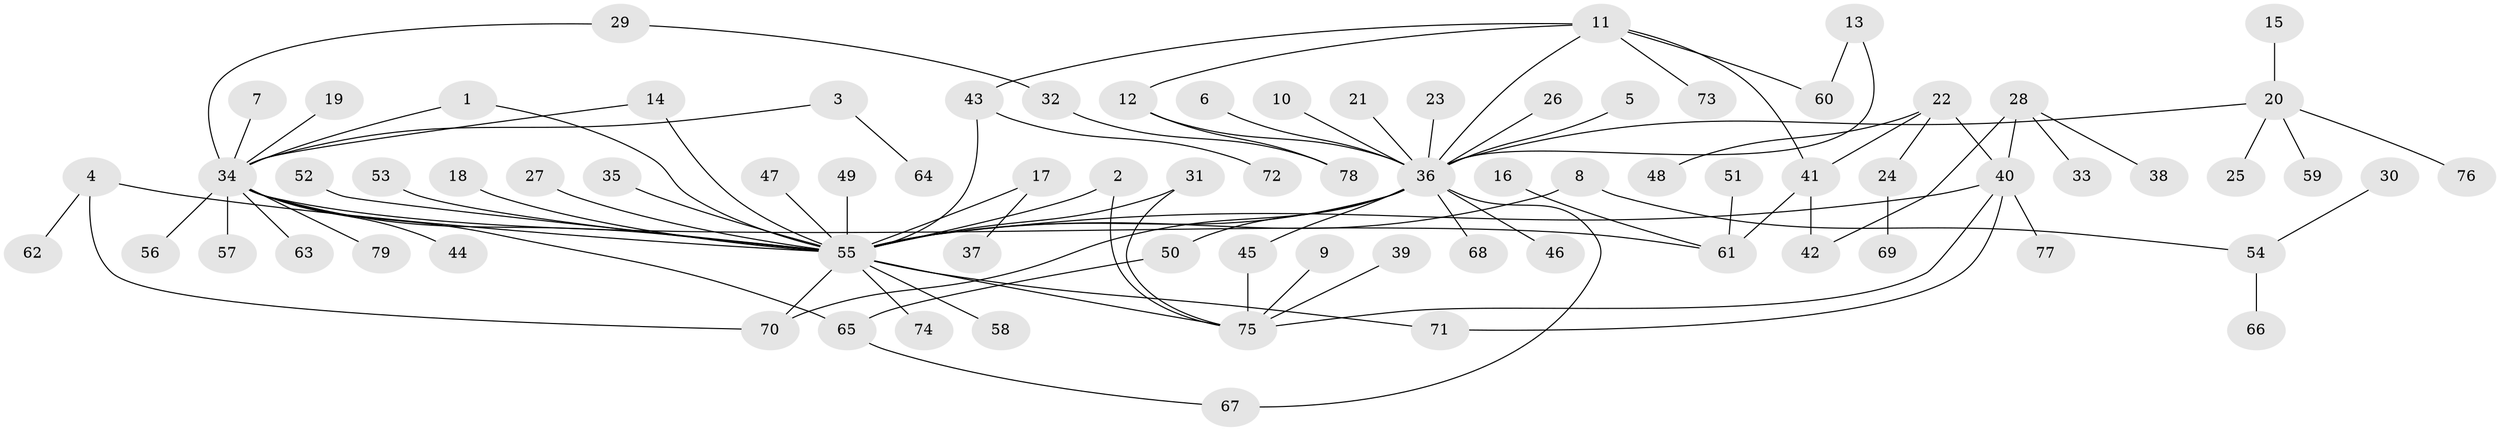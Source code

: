 // original degree distribution, {2: 0.16793893129770993, 26: 0.007633587786259542, 3: 0.09923664122137404, 15: 0.007633587786259542, 9: 0.007633587786259542, 5: 0.015267175572519083, 18: 0.007633587786259542, 1: 0.5954198473282443, 4: 0.05343511450381679, 6: 0.022900763358778626, 8: 0.007633587786259542, 7: 0.007633587786259542}
// Generated by graph-tools (version 1.1) at 2025/36/03/04/25 23:36:46]
// undirected, 79 vertices, 96 edges
graph export_dot {
  node [color=gray90,style=filled];
  1;
  2;
  3;
  4;
  5;
  6;
  7;
  8;
  9;
  10;
  11;
  12;
  13;
  14;
  15;
  16;
  17;
  18;
  19;
  20;
  21;
  22;
  23;
  24;
  25;
  26;
  27;
  28;
  29;
  30;
  31;
  32;
  33;
  34;
  35;
  36;
  37;
  38;
  39;
  40;
  41;
  42;
  43;
  44;
  45;
  46;
  47;
  48;
  49;
  50;
  51;
  52;
  53;
  54;
  55;
  56;
  57;
  58;
  59;
  60;
  61;
  62;
  63;
  64;
  65;
  66;
  67;
  68;
  69;
  70;
  71;
  72;
  73;
  74;
  75;
  76;
  77;
  78;
  79;
  1 -- 34 [weight=1.0];
  1 -- 55 [weight=1.0];
  2 -- 55 [weight=1.0];
  2 -- 75 [weight=1.0];
  3 -- 34 [weight=1.0];
  3 -- 64 [weight=1.0];
  4 -- 55 [weight=1.0];
  4 -- 62 [weight=1.0];
  4 -- 70 [weight=1.0];
  5 -- 36 [weight=1.0];
  6 -- 36 [weight=1.0];
  7 -- 34 [weight=1.0];
  8 -- 54 [weight=1.0];
  8 -- 55 [weight=1.0];
  9 -- 75 [weight=1.0];
  10 -- 36 [weight=1.0];
  11 -- 12 [weight=1.0];
  11 -- 36 [weight=1.0];
  11 -- 41 [weight=1.0];
  11 -- 43 [weight=1.0];
  11 -- 60 [weight=1.0];
  11 -- 73 [weight=1.0];
  12 -- 36 [weight=1.0];
  12 -- 78 [weight=1.0];
  13 -- 36 [weight=1.0];
  13 -- 60 [weight=1.0];
  14 -- 34 [weight=1.0];
  14 -- 55 [weight=1.0];
  15 -- 20 [weight=1.0];
  16 -- 61 [weight=1.0];
  17 -- 37 [weight=1.0];
  17 -- 55 [weight=1.0];
  18 -- 55 [weight=1.0];
  19 -- 34 [weight=1.0];
  20 -- 25 [weight=1.0];
  20 -- 36 [weight=1.0];
  20 -- 59 [weight=1.0];
  20 -- 76 [weight=1.0];
  21 -- 36 [weight=1.0];
  22 -- 24 [weight=1.0];
  22 -- 40 [weight=1.0];
  22 -- 41 [weight=1.0];
  22 -- 48 [weight=1.0];
  23 -- 36 [weight=1.0];
  24 -- 69 [weight=1.0];
  26 -- 36 [weight=1.0];
  27 -- 55 [weight=1.0];
  28 -- 33 [weight=1.0];
  28 -- 38 [weight=1.0];
  28 -- 40 [weight=2.0];
  28 -- 42 [weight=1.0];
  29 -- 32 [weight=1.0];
  29 -- 34 [weight=1.0];
  30 -- 54 [weight=1.0];
  31 -- 55 [weight=1.0];
  31 -- 75 [weight=1.0];
  32 -- 78 [weight=1.0];
  34 -- 44 [weight=1.0];
  34 -- 55 [weight=1.0];
  34 -- 56 [weight=1.0];
  34 -- 57 [weight=1.0];
  34 -- 61 [weight=1.0];
  34 -- 63 [weight=1.0];
  34 -- 65 [weight=1.0];
  34 -- 79 [weight=1.0];
  35 -- 55 [weight=1.0];
  36 -- 45 [weight=1.0];
  36 -- 46 [weight=1.0];
  36 -- 50 [weight=1.0];
  36 -- 55 [weight=1.0];
  36 -- 67 [weight=1.0];
  36 -- 68 [weight=1.0];
  36 -- 70 [weight=1.0];
  39 -- 75 [weight=1.0];
  40 -- 55 [weight=1.0];
  40 -- 71 [weight=1.0];
  40 -- 75 [weight=1.0];
  40 -- 77 [weight=1.0];
  41 -- 42 [weight=1.0];
  41 -- 61 [weight=1.0];
  43 -- 55 [weight=1.0];
  43 -- 72 [weight=1.0];
  45 -- 75 [weight=1.0];
  47 -- 55 [weight=1.0];
  49 -- 55 [weight=1.0];
  50 -- 65 [weight=1.0];
  51 -- 61 [weight=1.0];
  52 -- 55 [weight=1.0];
  53 -- 55 [weight=1.0];
  54 -- 66 [weight=1.0];
  55 -- 58 [weight=1.0];
  55 -- 70 [weight=1.0];
  55 -- 71 [weight=1.0];
  55 -- 74 [weight=1.0];
  55 -- 75 [weight=1.0];
  65 -- 67 [weight=1.0];
}
